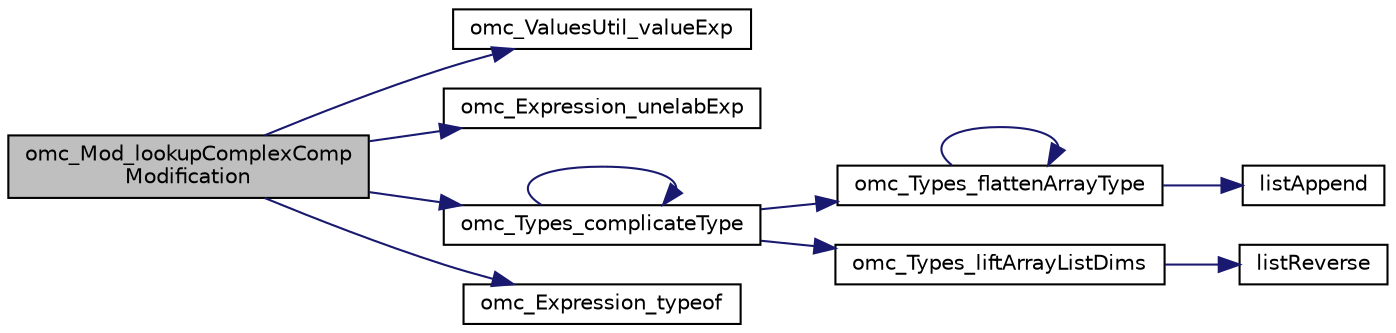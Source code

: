 digraph "omc_Mod_lookupComplexCompModification"
{
  edge [fontname="Helvetica",fontsize="10",labelfontname="Helvetica",labelfontsize="10"];
  node [fontname="Helvetica",fontsize="10",shape=record];
  rankdir="LR";
  Node4248 [label="omc_Mod_lookupComplexComp\lModification",height=0.2,width=0.4,color="black", fillcolor="grey75", style="filled", fontcolor="black"];
  Node4248 -> Node4249 [color="midnightblue",fontsize="10",style="solid",fontname="Helvetica"];
  Node4249 [label="omc_ValuesUtil_valueExp",height=0.2,width=0.4,color="black", fillcolor="white", style="filled",URL="$da/d15/_values_util_8c.html#a82f2b40edbc61de2df64c8dcae271670"];
  Node4248 -> Node4250 [color="midnightblue",fontsize="10",style="solid",fontname="Helvetica"];
  Node4250 [label="omc_Expression_unelabExp",height=0.2,width=0.4,color="black", fillcolor="white", style="filled",URL="$d1/d08/_expression_8c.html#a6ba4381c6355db1b37970d436b56d897"];
  Node4248 -> Node4251 [color="midnightblue",fontsize="10",style="solid",fontname="Helvetica"];
  Node4251 [label="omc_Types_complicateType",height=0.2,width=0.4,color="black", fillcolor="white", style="filled",URL="$d3/df6/_types_8c.html#a463491f1eb9ffa5c5432cfe79bace3eb"];
  Node4251 -> Node4252 [color="midnightblue",fontsize="10",style="solid",fontname="Helvetica"];
  Node4252 [label="omc_Types_flattenArrayType",height=0.2,width=0.4,color="black", fillcolor="white", style="filled",URL="$d3/df6/_types_8c.html#a1ba79aedb2e58551b226262e1ba51bdb"];
  Node4252 -> Node4252 [color="midnightblue",fontsize="10",style="solid",fontname="Helvetica"];
  Node4252 -> Node4253 [color="midnightblue",fontsize="10",style="solid",fontname="Helvetica"];
  Node4253 [label="listAppend",height=0.2,width=0.4,color="black", fillcolor="white", style="filled",URL="$d2/d57/build_2include_2omc_2c_2meta_2meta__modelica__builtin_8h.html#a56b7e8a835b2d388f5984ca7378bc1ec"];
  Node4251 -> Node4254 [color="midnightblue",fontsize="10",style="solid",fontname="Helvetica"];
  Node4254 [label="omc_Types_liftArrayListDims",height=0.2,width=0.4,color="black", fillcolor="white", style="filled",URL="$d3/df6/_types_8c.html#a9816262b8bc5b4921679527f08198e66"];
  Node4254 -> Node4255 [color="midnightblue",fontsize="10",style="solid",fontname="Helvetica"];
  Node4255 [label="listReverse",height=0.2,width=0.4,color="black", fillcolor="white", style="filled",URL="$d2/d57/build_2include_2omc_2c_2meta_2meta__modelica__builtin_8h.html#a81001ba45c298ade27540edd2589777c"];
  Node4251 -> Node4251 [color="midnightblue",fontsize="10",style="solid",fontname="Helvetica"];
  Node4248 -> Node4256 [color="midnightblue",fontsize="10",style="solid",fontname="Helvetica"];
  Node4256 [label="omc_Expression_typeof",height=0.2,width=0.4,color="black", fillcolor="white", style="filled",URL="$d1/d08/_expression_8c.html#a007abae479310b1b518673105ceba117"];
}
